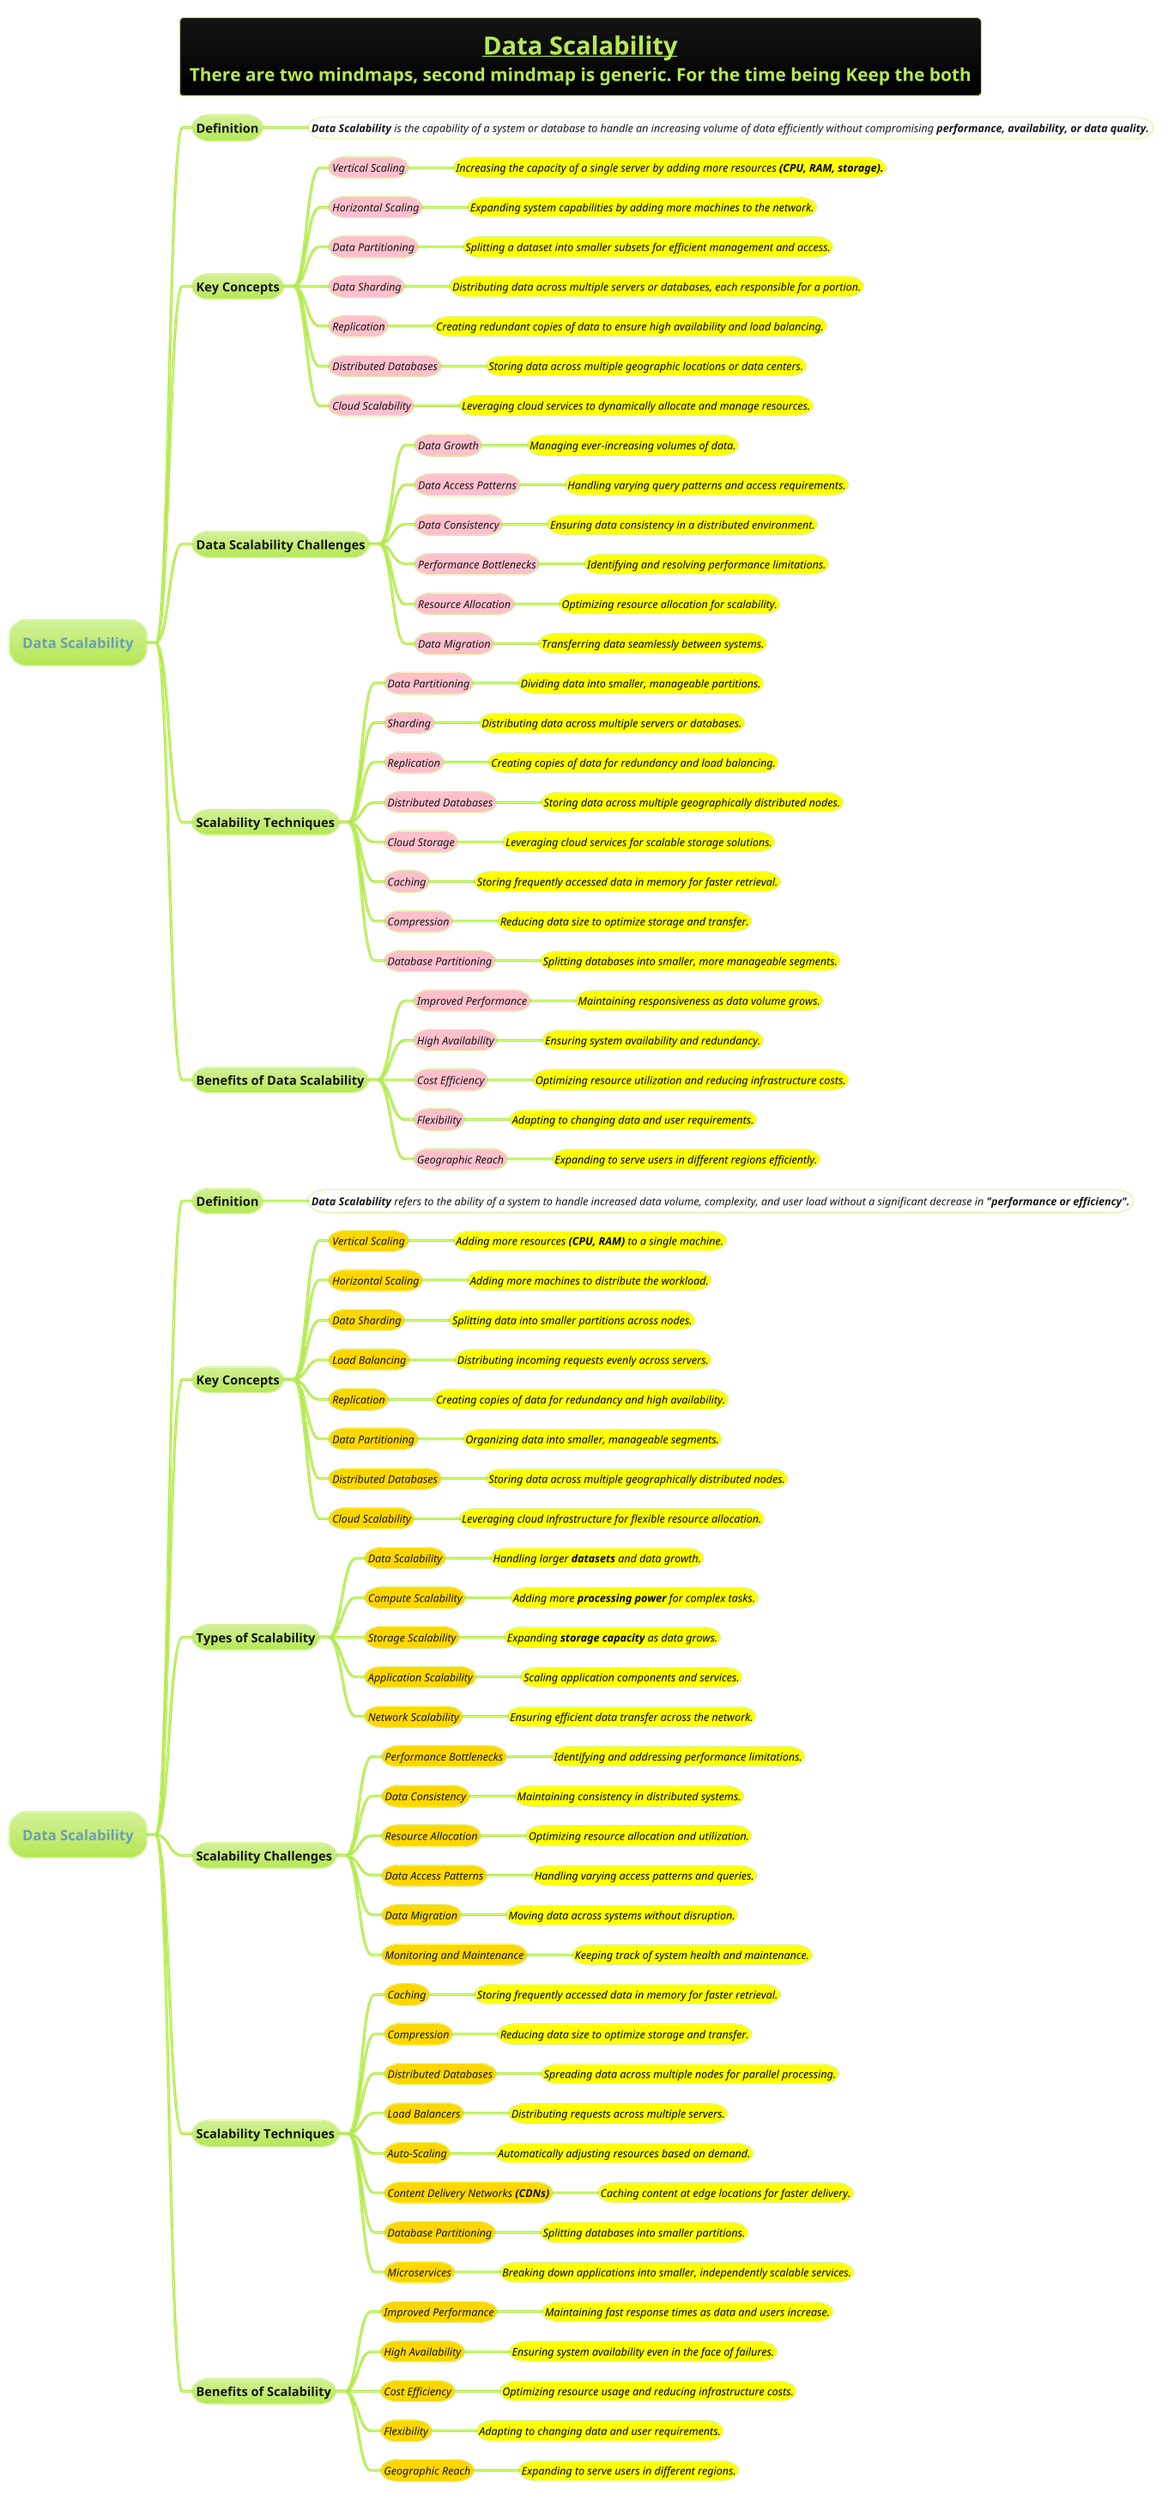 @startmindmap
title =__Data Scalability__ \nThere are two mindmaps, second mindmap is generic. For the time being Keep the both
!theme hacker



* Data Scalability
** Definition
***[#white] <i><size:12>**Data Scalability** is the capability of a system or database to handle an increasing volume of data efficiently without compromising **performance, availability, or data quality.**

** Key Concepts
***[#pink] <i><size:12>Vertical Scaling
****[#yellow] <color #black><i><size:12>Increasing the capacity of a single server by adding more resources **(CPU, RAM, storage).**
***[#pink] <i><size:12>Horizontal Scaling
****[#yellow] <color #black><i><size:12>Expanding system capabilities by adding more machines to the network.
***[#pink] <i><size:12>Data Partitioning
****[#yellow] <color #black><i><size:12>Splitting a dataset into smaller subsets for efficient management and access.
***[#pink] <i><size:12>Data Sharding
****[#yellow] <color #black><i><size:12>Distributing data across multiple servers or databases, each responsible for a portion.
***[#pink] <i><size:12>Replication
****[#yellow] <color #black><i><size:12>Creating redundant copies of data to ensure high availability and load balancing.
***[#pink] <i><size:12>Distributed Databases
****[#yellow] <color #black><i><size:12>Storing data across multiple geographic locations or data centers.
***[#pink] <i><size:12>Cloud Scalability
****[#yellow] <color #black><i><size:12>Leveraging cloud services to dynamically allocate and manage resources.

** Data Scalability Challenges
***[#pink] <i><size:12>Data Growth
****[#yellow] <color #black><i><size:12>Managing ever-increasing volumes of data.
***[#pink] <i><size:12>Data Access Patterns
****[#yellow] <color #black><i><size:12>Handling varying query patterns and access requirements.
***[#pink] <i><size:12>Data Consistency
****[#yellow] <color #black><i><size:12>Ensuring data consistency in a distributed environment.
***[#pink] <i><size:12>Performance Bottlenecks
****[#yellow] <color #black><i><size:12>Identifying and resolving performance limitations.
***[#pink] <i><size:12>Resource Allocation
****[#yellow] <color #black><i><size:12>Optimizing resource allocation for scalability.
***[#pink] <i><size:12>Data Migration
****[#yellow] <color #black><i><size:12>Transferring data seamlessly between systems.

** Scalability Techniques
***[#pink] <i><size:12>Data Partitioning
****[#yellow] <color #black><i><size:12>Dividing data into smaller, manageable partitions.
***[#pink] <i><size:12>Sharding
****[#yellow] <color #black><i><size:12>Distributing data across multiple servers or databases.
***[#pink] <i><size:12>Replication
****[#yellow] <color #black><i><size:12>Creating copies of data for redundancy and load balancing.
***[#pink] <i><size:12>Distributed Databases
****[#yellow] <color #black><i><size:12>Storing data across multiple geographically distributed nodes.
***[#pink] <i><size:12>Cloud Storage
****[#yellow] <color #black><i><size:12>Leveraging cloud services for scalable storage solutions.
***[#pink] <i><size:12>Caching
****[#yellow] <color #black><i><size:12>Storing frequently accessed data in memory for faster retrieval.
***[#pink] <i><size:12>Compression
****[#yellow] <color #black><i><size:12>Reducing data size to optimize storage and transfer.
***[#pink] <i><size:12>Database Partitioning
****[#yellow] <color #black><i><size:12>Splitting databases into smaller, more manageable segments.

** Benefits of Data Scalability
***[#pink] <i><size:12>Improved Performance
****[#yellow] <color #black><i><size:12>Maintaining responsiveness as data volume grows.
***[#pink] <i><size:12>High Availability
****[#yellow] <color #black><i><size:12>Ensuring system availability and redundancy.
***[#pink] <i><size:12>Cost Efficiency
****[#yellow] <color #black><i><size:12>Optimizing resource utilization and reducing infrastructure costs.
***[#pink] <i><size:12>Flexibility
****[#yellow] <color #black><i><size:12>Adapting to changing data and user requirements.
***[#pink] <i><size:12>Geographic Reach
****[#yellow] <color #black><i><size:12>Expanding to serve users in different regions efficiently.

* Data Scalability
** Definition
***[#white] <i><size:12>**Data Scalability** refers to the ability of a system to handle increased data volume, complexity, and user load without a significant decrease in **"performance or efficiency".**

** Key Concepts
***[#gold] <i><size:12>Vertical Scaling
****[#yellow] <color #black><i><size:12>Adding more resources **(CPU, RAM)** to a single machine.
***[#gold] <i><size:12>Horizontal Scaling
****[#yellow] <color #black><i><size:12>Adding more machines to distribute the workload.
***[#gold] <i><size:12>Data Sharding
****[#yellow] <color #black><i><size:12>Splitting data into smaller partitions across nodes.
***[#gold] <i><size:12>Load Balancing
****[#yellow] <color #black><i><size:12>Distributing incoming requests evenly across servers.
***[#gold] <i><size:12>Replication
****[#yellow] <color #black><i><size:12>Creating copies of data for redundancy and high availability.
***[#gold] <i><size:12>Data Partitioning
****[#yellow] <color #black><i><size:12>Organizing data into smaller, manageable segments.
***[#gold] <i><size:12>Distributed Databases
****[#yellow] <color #black><i><size:12>Storing data across multiple geographically distributed nodes.
***[#gold] <i><size:12>Cloud Scalability
****[#yellow] <color #black><i><size:12>Leveraging cloud infrastructure for flexible resource allocation.

** Types of Scalability
***[#gold] <i><size:12>Data Scalability
****[#yellow] <color #black><i><size:12>Handling larger **datasets** and data growth.
***[#gold] <i><size:12>Compute Scalability
****[#yellow] <color #black><i><size:12>Adding more **processing power** for complex tasks.
***[#gold] <i><size:12>Storage Scalability
****[#yellow] <color #black><i><size:12>Expanding **storage capacity** as data grows.
***[#gold] <i><size:12>Application Scalability
****[#yellow] <color #black><i><size:12>Scaling application components and services.
***[#gold] <i><size:12>Network Scalability
****[#yellow] <color #black><i><size:12>Ensuring efficient data transfer across the network.

** Scalability Challenges
***[#gold] <i><size:12>Performance Bottlenecks
****[#yellow] <color #black><i><size:12>Identifying and addressing performance limitations.
***[#gold] <i><size:12>Data Consistency
****[#yellow] <color #black><i><size:12>Maintaining consistency in distributed systems.
***[#gold] <i><size:12>Resource Allocation
****[#yellow] <color #black><i><size:12>Optimizing resource allocation and utilization.
***[#gold] <i><size:12>Data Access Patterns
****[#yellow] <color #black><i><size:12>Handling varying access patterns and queries.
***[#gold] <i><size:12>Data Migration
****[#yellow] <color #black><i><size:12>Moving data across systems without disruption.
***[#gold] <i><size:12>Monitoring and Maintenance
****[#yellow] <color #black><i><size:12>Keeping track of system health and maintenance.

** Scalability Techniques
***[#gold] <i><size:12>Caching
****[#yellow] <color #black><i><size:12>Storing frequently accessed data in memory for faster retrieval.
***[#gold] <i><size:12>Compression
****[#yellow] <color #black><i><size:12>Reducing data size to optimize storage and transfer.
***[#gold] <i><size:12>Distributed Databases
****[#yellow] <color #black><i><size:12>Spreading data across multiple nodes for parallel processing.
***[#gold] <i><size:12>Load Balancers
****[#yellow] <color #black><i><size:12>Distributing requests across multiple servers.
***[#gold] <i><size:12>Auto-Scaling
****[#yellow] <color #black><i><size:12>Automatically adjusting resources based on demand.
***[#gold] <i><size:12>Content Delivery Networks **(CDNs)**
****[#yellow] <color #black><i><size:12>Caching content at edge locations for faster delivery.
***[#gold] <i><size:12>Database Partitioning
****[#yellow] <color #black><i><size:12>Splitting databases into smaller partitions.
***[#gold] <i><size:12>Microservices
****[#yellow] <color #black><i><size:12>Breaking down applications into smaller, independently scalable services.

** Benefits of Scalability
***[#gold] <i><size:12>Improved Performance
****[#yellow] <color #black><i><size:12>Maintaining fast response times as data and users increase.
***[#gold] <i><size:12>High Availability
****[#yellow] <color #black><i><size:12>Ensuring system availability even in the face of failures.
***[#gold] <i><size:12>Cost Efficiency
****[#yellow] <color #black><i><size:12>Optimizing resource usage and reducing infrastructure costs.
***[#gold] <i><size:12>Flexibility
****[#yellow] <color #black><i><size:12>Adapting to changing data and user requirements.
***[#gold] <i><size:12>Geographic Reach
****[#yellow] <color #black><i><size:12>Expanding to serve users in different regions.

@endmindmap

